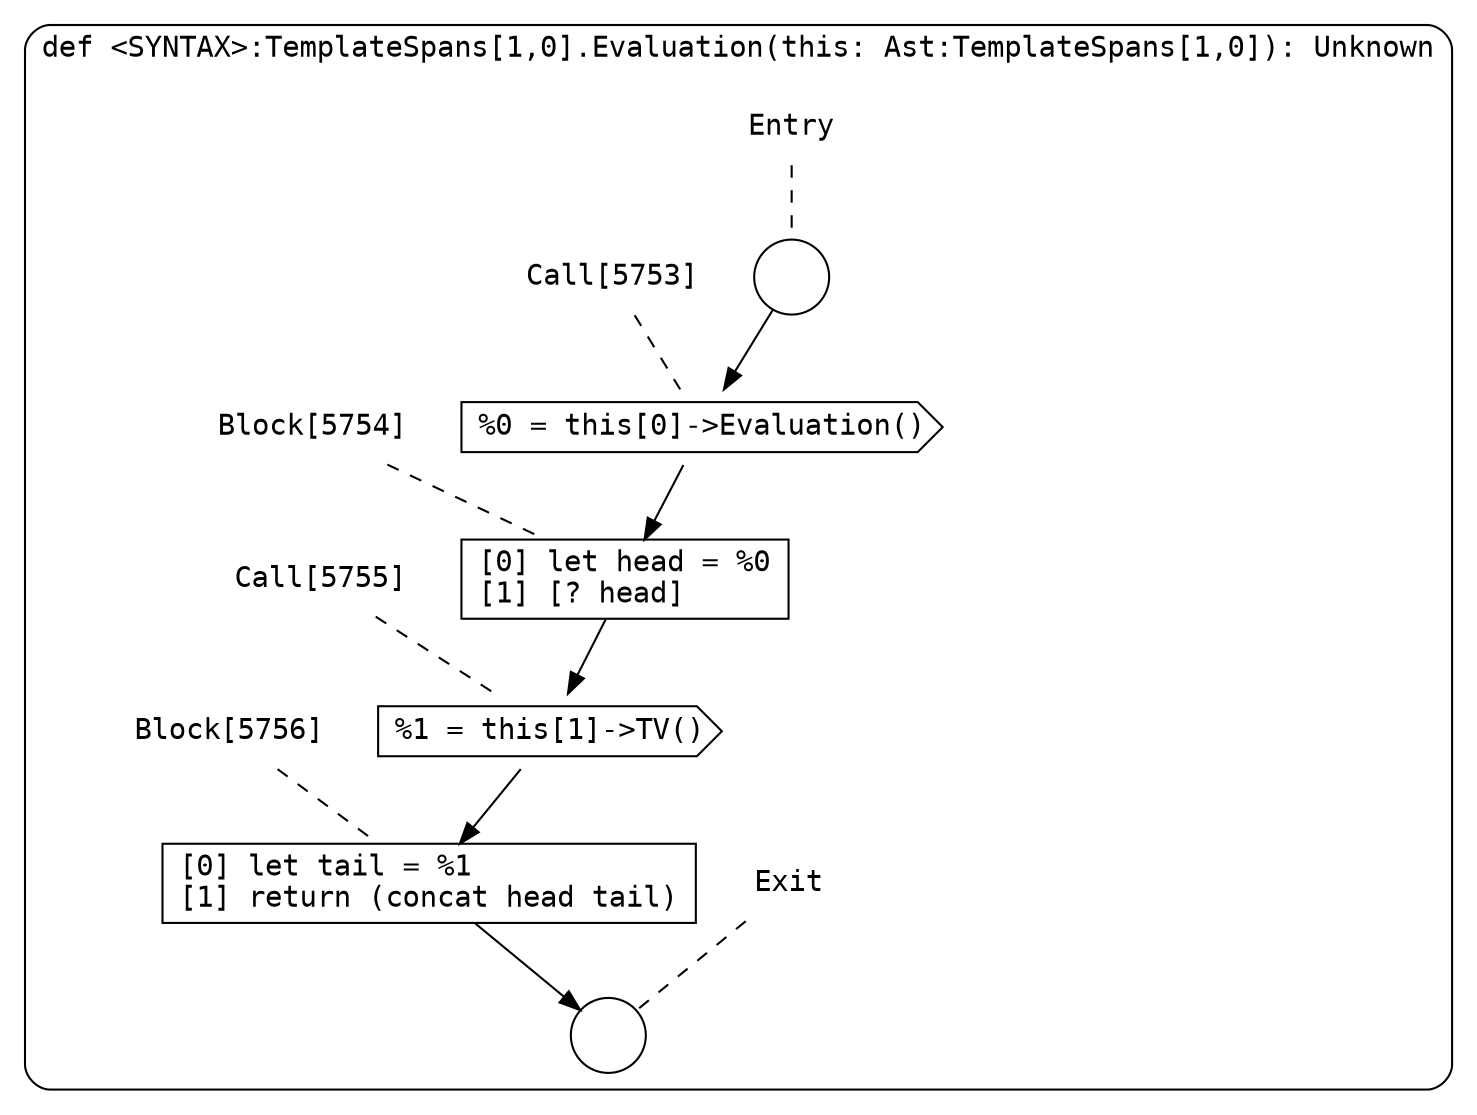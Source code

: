 digraph {
  graph [fontname = "Consolas"]
  node [fontname = "Consolas"]
  edge [fontname = "Consolas"]
  subgraph cluster1253 {
    label = "def <SYNTAX>:TemplateSpans[1,0].Evaluation(this: Ast:TemplateSpans[1,0]): Unknown"
    style = rounded
    cluster1253_entry_name [shape=none, label=<<font color="black">Entry</font>>]
    cluster1253_entry_name -> cluster1253_entry [arrowhead=none, color="black", style=dashed]
    cluster1253_entry [shape=circle label=" " color="black" fillcolor="white" style=filled]
    cluster1253_entry -> node5753 [color="black"]
    cluster1253_exit_name [shape=none, label=<<font color="black">Exit</font>>]
    cluster1253_exit_name -> cluster1253_exit [arrowhead=none, color="black", style=dashed]
    cluster1253_exit [shape=circle label=" " color="black" fillcolor="white" style=filled]
    node5753_name [shape=none, label=<<font color="black">Call[5753]</font>>]
    node5753_name -> node5753 [arrowhead=none, color="black", style=dashed]
    node5753 [shape=cds, label=<<font color="black">%0 = this[0]-&gt;Evaluation()</font>> color="black" fillcolor="white", style=filled]
    node5753 -> node5754 [color="black"]
    node5754_name [shape=none, label=<<font color="black">Block[5754]</font>>]
    node5754_name -> node5754 [arrowhead=none, color="black", style=dashed]
    node5754 [shape=box, label=<<font color="black">[0] let head = %0<BR ALIGN="LEFT"/>[1] [? head]<BR ALIGN="LEFT"/></font>> color="black" fillcolor="white", style=filled]
    node5754 -> node5755 [color="black"]
    node5755_name [shape=none, label=<<font color="black">Call[5755]</font>>]
    node5755_name -> node5755 [arrowhead=none, color="black", style=dashed]
    node5755 [shape=cds, label=<<font color="black">%1 = this[1]-&gt;TV()</font>> color="black" fillcolor="white", style=filled]
    node5755 -> node5756 [color="black"]
    node5756_name [shape=none, label=<<font color="black">Block[5756]</font>>]
    node5756_name -> node5756 [arrowhead=none, color="black", style=dashed]
    node5756 [shape=box, label=<<font color="black">[0] let tail = %1<BR ALIGN="LEFT"/>[1] return (concat head tail)<BR ALIGN="LEFT"/></font>> color="black" fillcolor="white", style=filled]
    node5756 -> cluster1253_exit [color="black"]
  }
}